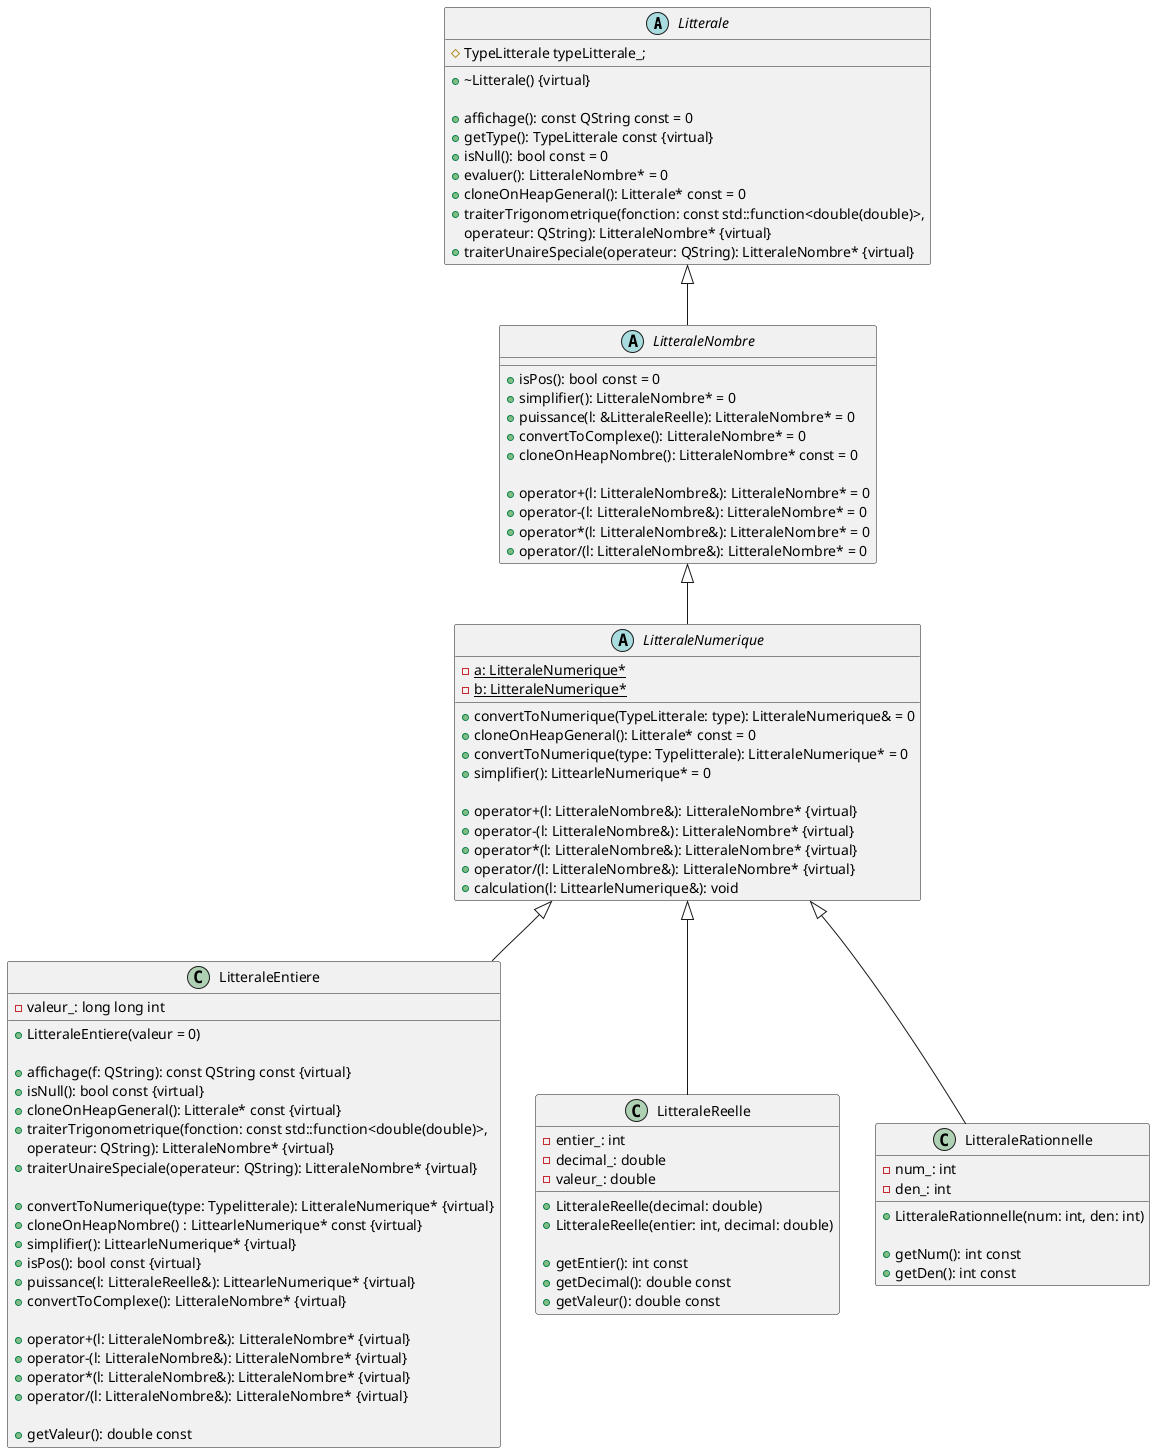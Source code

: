 @startuml Litterale

' TypeLitterale: enum class

abstract class Litterale {
    # TypeLitterale typeLitterale_;

    + ~Litterale() {virtual}

    + affichage(): const QString const = 0
    + getType(): TypeLitterale const {virtual}
    + isNull(): bool const = 0
    + evaluer(): LitteraleNombre* = 0
    + cloneOnHeapGeneral(): Litterale* const = 0
    + traiterTrigonometrique(fonction: const std::function<double(double)>,
    operateur: QString): LitteraleNombre* {virtual}
    + traiterUnaireSpeciale(operateur: QString): LitteraleNombre* {virtual}
}

abstract class LitteraleNombre {

    + isPos(): bool const = 0
    + simplifier(): LitteraleNombre* = 0
    + puissance(l: &LitteraleReelle): LitteraleNombre* = 0
    + convertToComplexe(): LitteraleNombre* = 0
    + cloneOnHeapNombre(): LitteraleNombre* const = 0

    + operator+(l: LitteraleNombre&): LitteraleNombre* = 0
    + operator-(l: LitteraleNombre&): LitteraleNombre* = 0
    + operator*(l: LitteraleNombre&): LitteraleNombre* = 0
    + operator/(l: LitteraleNombre&): LitteraleNombre* = 0
}

abstract class LitteraleNumerique {
    - a: LitteraleNumerique* {static}
    - b: LitteraleNumerique* {static}

    + convertToNumerique(TypeLitterale: type): LitteraleNumerique& = 0
    + cloneOnHeapGeneral(): Litterale* const = 0
    + convertToNumerique(type: Typelitterale): LitteraleNumerique* = 0
    + simplifier(): LittearleNumerique* = 0

    + operator+(l: LitteraleNombre&): LitteraleNombre* {virtual}
    + operator-(l: LitteraleNombre&): LitteraleNombre* {virtual}
    + operator*(l: LitteraleNombre&): LitteraleNombre* {virtual}
    + operator/(l: LitteraleNombre&): LitteraleNombre* {virtual}
    + calculation(l: LittearleNumerique&): void
}

' class LitteraleComplexe {
    '     - partRe_: LitteraleNumerique*
    '     - partIm_: LitteraleNumerique*

    '     + LitteraleComplexe(re: LitteraleNumerique*, img:LitteraleNumerique*)
    '     + LitteraleComplexe(l: const LitteraleComplexe&)

    '     + getPartRe(): const LitteraleNumerique& const
    '     + getPartIm(): const LitteraleNumerique& const
    '     ' + convertToComplexe(): LitteraleComplexe*
    '
    '
' }

class LitteraleEntiere {
    - valeur_: long long int

    + LitteraleEntiere(valeur = 0)

    + affichage(f: QString): const QString const {virtual}
    + isNull(): bool const {virtual}
    + cloneOnHeapGeneral(): Litterale* const {virtual}
    + traiterTrigonometrique(fonction: const std::function<double(double)>,
    operateur: QString): LitteraleNombre* {virtual}
    + traiterUnaireSpeciale(operateur: QString): LitteraleNombre* {virtual}

    + convertToNumerique(type: Typelitterale): LitteraleNumerique* {virtual}
    + cloneOnHeapNombre() : LittearleNumerique* const {virtual}
    + simplifier(): LittearleNumerique* {virtual}
    + isPos(): bool const {virtual}
    + puissance(l: LitteraleReelle&): LittearleNumerique* {virtual}
    + convertToComplexe(): LitteraleNombre* {virtual}

    + operator+(l: LitteraleNombre&): LitteraleNombre* {virtual}
    + operator-(l: LitteraleNombre&): LitteraleNombre* {virtual}
    + operator*(l: LitteraleNombre&): LitteraleNombre* {virtual}
    + operator/(l: LitteraleNombre&): LitteraleNombre* {virtual}

    + getValeur(): double const
}

class LitteraleReelle {
    - entier_: int
    - decimal_: double
    - valeur_: double

    + LitteraleReelle(decimal: double)
    + LitteraleReelle(entier: int, decimal: double)

    + getEntier(): int const
    + getDecimal(): double const
    + getValeur(): double const
}

class LitteraleRationnelle {
    - num_: int
    - den_: int

    + LitteraleRationnelle(num: int, den: int)

    + getNum(): int const
    + getDen(): int const
}


' skinparam groupInheritance 2

Litterale <|-- LitteraleNombre

LitteraleNombre <|-- LitteraleNumerique
' LitteraleNombre <|-- LitteraleComplexe

LitteraleNumerique <|-- LitteraleEntiere
LitteraleNumerique <|-- LitteraleRationnelle
LitteraleNumerique <|-- LitteraleReelle

@enduml

